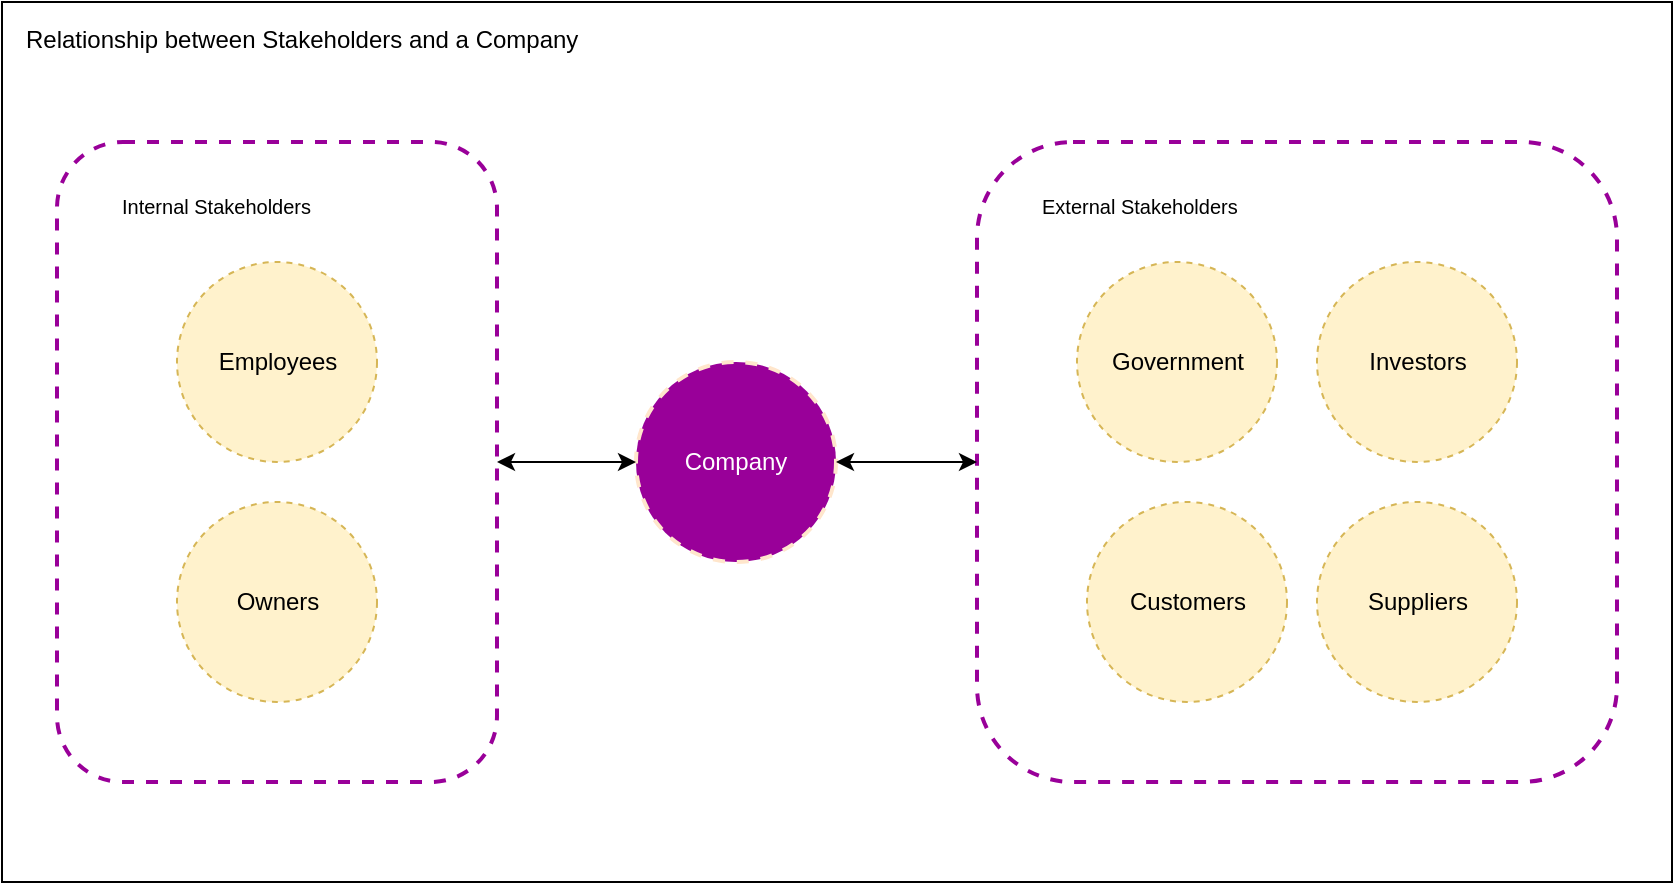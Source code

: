 <mxfile version="15.5.6" type="device" pages="2"><diagram id="EylPTH3F3e63Y9xqhvQi" name="stakeholders"><mxGraphModel dx="1296" dy="645" grid="1" gridSize="10" guides="1" tooltips="1" connect="1" arrows="1" fold="1" page="1" pageScale="1" pageWidth="850" pageHeight="1100" math="0" shadow="0"><root><mxCell id="0"/><mxCell id="1" parent="0"/><mxCell id="yzRopqfD6mVLgoIGxdNU-11" value="Relationship between Stakeholders and a Company" style="rounded=0;whiteSpace=wrap;html=1;fillColor=none;align=left;verticalAlign=top;spacingLeft=10;spacingTop=5;" vertex="1" parent="1"><mxGeometry x="8" y="10" width="835" height="440" as="geometry"/></mxCell><mxCell id="yzRopqfD6mVLgoIGxdNU-4" value="&lt;div&gt;External Stakeholders&lt;/div&gt;" style="rounded=1;whiteSpace=wrap;html=1;dashed=1;fontSize=10;strokeWidth=2;fillColor=none;verticalAlign=top;spacingLeft=30;align=left;spacingTop=20;strokeColor=#990099;" vertex="1" parent="1"><mxGeometry x="495.5" y="80" width="320" height="320" as="geometry"/></mxCell><mxCell id="yzRopqfD6mVLgoIGxdNU-2" value="&lt;div&gt;Internal Stakeholders&lt;/div&gt;" style="rounded=1;whiteSpace=wrap;html=1;dashed=1;fontSize=10;strokeWidth=2;fillColor=none;verticalAlign=top;spacingLeft=30;align=left;spacingTop=20;strokeColor=#990099;" vertex="1" parent="1"><mxGeometry x="35.5" y="80" width="220" height="320" as="geometry"/></mxCell><mxCell id="YjXlCQualCJ-po6Kj0oh-2" value="Government" style="ellipse;whiteSpace=wrap;html=1;aspect=fixed;fillColor=#fff2cc;strokeColor=#d6b656;dashed=1;" parent="1" vertex="1"><mxGeometry x="545.5" y="140" width="100" height="100" as="geometry"/></mxCell><mxCell id="YjXlCQualCJ-po6Kj0oh-3" value="Employees" style="ellipse;whiteSpace=wrap;html=1;aspect=fixed;fillColor=#fff2cc;strokeColor=#d6b656;dashed=1;" parent="1" vertex="1"><mxGeometry x="95.5" y="140" width="100" height="100" as="geometry"/></mxCell><mxCell id="YjXlCQualCJ-po6Kj0oh-4" value="Company" style="ellipse;whiteSpace=wrap;html=1;aspect=fixed;dashed=1;strokeColor=#FFE6CC;strokeWidth=2;fillColor=#990099;fontColor=#FFFFFF;" parent="1" vertex="1"><mxGeometry x="325" y="190" width="100" height="100" as="geometry"/></mxCell><mxCell id="YjXlCQualCJ-po6Kj0oh-5" value="Customers" style="ellipse;whiteSpace=wrap;html=1;aspect=fixed;fillColor=#fff2cc;strokeColor=#d6b656;dashed=1;" parent="1" vertex="1"><mxGeometry x="550.5" y="260" width="100" height="100" as="geometry"/></mxCell><mxCell id="YjXlCQualCJ-po6Kj0oh-6" value="Owners" style="ellipse;whiteSpace=wrap;html=1;aspect=fixed;fillColor=#fff2cc;strokeColor=#d6b656;dashed=1;" parent="1" vertex="1"><mxGeometry x="95.5" y="260" width="100" height="100" as="geometry"/></mxCell><mxCell id="yzRopqfD6mVLgoIGxdNU-5" value="Suppliers" style="ellipse;whiteSpace=wrap;html=1;aspect=fixed;fillColor=#fff2cc;strokeColor=#d6b656;dashed=1;" vertex="1" parent="1"><mxGeometry x="665.5" y="260" width="100" height="100" as="geometry"/></mxCell><mxCell id="yzRopqfD6mVLgoIGxdNU-6" value="Investors" style="ellipse;whiteSpace=wrap;html=1;aspect=fixed;fillColor=#fff2cc;strokeColor=#d6b656;dashed=1;" vertex="1" parent="1"><mxGeometry x="665.5" y="140" width="100" height="100" as="geometry"/></mxCell><mxCell id="yzRopqfD6mVLgoIGxdNU-9" value="" style="endArrow=classic;startArrow=classic;html=1;rounded=0;entryX=0;entryY=0.5;entryDx=0;entryDy=0;exitX=1;exitY=0.5;exitDx=0;exitDy=0;" edge="1" parent="1" source="YjXlCQualCJ-po6Kj0oh-4" target="yzRopqfD6mVLgoIGxdNU-4"><mxGeometry width="50" height="50" relative="1" as="geometry"><mxPoint x="453" y="280" as="sourcePoint"/><mxPoint x="503" y="230" as="targetPoint"/></mxGeometry></mxCell><mxCell id="yzRopqfD6mVLgoIGxdNU-10" value="" style="endArrow=classic;startArrow=classic;html=1;rounded=0;entryX=0;entryY=0.5;entryDx=0;entryDy=0;exitX=1;exitY=0.5;exitDx=0;exitDy=0;" edge="1" parent="1" source="yzRopqfD6mVLgoIGxdNU-2" target="YjXlCQualCJ-po6Kj0oh-4"><mxGeometry width="50" height="50" relative="1" as="geometry"><mxPoint x="253" y="240" as="sourcePoint"/><mxPoint x="503" y="230" as="targetPoint"/></mxGeometry></mxCell></root></mxGraphModel></diagram><diagram name="requirement-qualities" id="CLYQYcFOo10196Y-PU5l"><mxGraphModel dx="1296" dy="645" grid="1" gridSize="10" guides="1" tooltips="1" connect="1" arrows="1" fold="1" page="1" pageScale="1" pageWidth="850" pageHeight="1100" math="0" shadow="0"><root><mxCell id="T0Hli-hXQ171Mq6xGhEn-0"/><mxCell id="T0Hli-hXQ171Mq6xGhEn-1" parent="T0Hli-hXQ171Mq6xGhEn-0"/><mxCell id="T0Hli-hXQ171Mq6xGhEn-2" value="Qualities of a Requirement" style="rounded=0;whiteSpace=wrap;html=1;fillColor=none;align=left;verticalAlign=top;spacingLeft=10;spacingTop=5;strokeColor=#990099;" vertex="1" parent="T0Hli-hXQ171Mq6xGhEn-1"><mxGeometry width="850" height="580" as="geometry"/></mxCell><mxCell id="HcWaO2P_gdcpcTcgFcb8-9" value="" style="ellipse;whiteSpace=wrap;html=1;aspect=fixed;strokeColor=#252129;fillColor=none;align=left;verticalAlign=top;dashed=1;" vertex="1" parent="T0Hli-hXQ171Mq6xGhEn-1"><mxGeometry x="165" y="30" width="520" height="520" as="geometry"/></mxCell><mxCell id="T0Hli-hXQ171Mq6xGhEn-5" value="Testable" style="ellipse;whiteSpace=wrap;html=1;aspect=fixed;fillColor=#fff2cc;strokeColor=#d6b656;dashed=1;" vertex="1" parent="T0Hli-hXQ171Mq6xGhEn-1"><mxGeometry x="375" y="90" width="100" height="100" as="geometry"/></mxCell><mxCell id="T0Hli-hXQ171Mq6xGhEn-6" value="&lt;div&gt;Uniquely&lt;/div&gt;&lt;div&gt;Identified&lt;br&gt;&lt;/div&gt;" style="ellipse;whiteSpace=wrap;html=1;aspect=fixed;fillColor=#fff2cc;strokeColor=#d6b656;dashed=1;" vertex="1" parent="T0Hli-hXQ171Mq6xGhEn-1"><mxGeometry x="225" y="170" width="100" height="100" as="geometry"/></mxCell><mxCell id="HcWaO2P_gdcpcTcgFcb8-1" style="edgeStyle=orthogonalEdgeStyle;rounded=0;orthogonalLoop=1;jettySize=auto;html=1;" edge="1" parent="T0Hli-hXQ171Mq6xGhEn-1" source="T0Hli-hXQ171Mq6xGhEn-7" target="T0Hli-hXQ171Mq6xGhEn-5"><mxGeometry relative="1" as="geometry"/></mxCell><mxCell id="HcWaO2P_gdcpcTcgFcb8-2" style="edgeStyle=orthogonalEdgeStyle;rounded=0;orthogonalLoop=1;jettySize=auto;html=1;" edge="1" parent="T0Hli-hXQ171Mq6xGhEn-1" source="T0Hli-hXQ171Mq6xGhEn-7" target="T0Hli-hXQ171Mq6xGhEn-11"><mxGeometry relative="1" as="geometry"/></mxCell><mxCell id="HcWaO2P_gdcpcTcgFcb8-10" style="edgeStyle=orthogonalEdgeStyle;rounded=0;orthogonalLoop=1;jettySize=auto;html=1;entryX=0;entryY=0.5;entryDx=0;entryDy=0;" edge="1" parent="T0Hli-hXQ171Mq6xGhEn-1" source="T0Hli-hXQ171Mq6xGhEn-7" target="T0Hli-hXQ171Mq6xGhEn-8"><mxGeometry relative="1" as="geometry"/></mxCell><mxCell id="HcWaO2P_gdcpcTcgFcb8-11" style="edgeStyle=orthogonalEdgeStyle;rounded=0;orthogonalLoop=1;jettySize=auto;html=1;" edge="1" parent="T0Hli-hXQ171Mq6xGhEn-1" source="T0Hli-hXQ171Mq6xGhEn-7" target="T0Hli-hXQ171Mq6xGhEn-10"><mxGeometry relative="1" as="geometry"/></mxCell><mxCell id="HcWaO2P_gdcpcTcgFcb8-12" style="edgeStyle=orthogonalEdgeStyle;rounded=0;orthogonalLoop=1;jettySize=auto;html=1;" edge="1" parent="T0Hli-hXQ171Mq6xGhEn-1" source="T0Hli-hXQ171Mq6xGhEn-7" target="T0Hli-hXQ171Mq6xGhEn-6"><mxGeometry relative="1" as="geometry"/></mxCell><mxCell id="HcWaO2P_gdcpcTcgFcb8-13" style="edgeStyle=orthogonalEdgeStyle;rounded=0;orthogonalLoop=1;jettySize=auto;html=1;entryX=1;entryY=0.5;entryDx=0;entryDy=0;" edge="1" parent="T0Hli-hXQ171Mq6xGhEn-1" source="T0Hli-hXQ171Mq6xGhEn-7" target="T0Hli-hXQ171Mq6xGhEn-9"><mxGeometry relative="1" as="geometry"/></mxCell><mxCell id="T0Hli-hXQ171Mq6xGhEn-7" value="Requirement" style="ellipse;whiteSpace=wrap;html=1;aspect=fixed;dashed=1;strokeColor=#FFE6CC;strokeWidth=2;fillColor=#990099;fontColor=#FFFFFF;" vertex="1" parent="T0Hli-hXQ171Mq6xGhEn-1"><mxGeometry x="375" y="240" width="100" height="100" as="geometry"/></mxCell><mxCell id="T0Hli-hXQ171Mq6xGhEn-8" value="Atomic" style="ellipse;whiteSpace=wrap;html=1;aspect=fixed;fillColor=#fff2cc;strokeColor=#d6b656;dashed=1;" vertex="1" parent="T0Hli-hXQ171Mq6xGhEn-1"><mxGeometry x="525" y="170" width="100" height="100" as="geometry"/></mxCell><mxCell id="T0Hli-hXQ171Mq6xGhEn-9" value="Complete" style="ellipse;whiteSpace=wrap;html=1;aspect=fixed;fillColor=#fff2cc;strokeColor=#d6b656;dashed=1;" vertex="1" parent="T0Hli-hXQ171Mq6xGhEn-1"><mxGeometry x="225" y="310" width="100" height="100" as="geometry"/></mxCell><mxCell id="T0Hli-hXQ171Mq6xGhEn-10" value="&lt;div&gt;Consistent and&lt;/div&gt;&lt;div&gt;Unambiguous&lt;br&gt;&lt;/div&gt;" style="ellipse;whiteSpace=wrap;html=1;aspect=fixed;fillColor=#fff2cc;strokeColor=#d6b656;dashed=1;" vertex="1" parent="T0Hli-hXQ171Mq6xGhEn-1"><mxGeometry x="525" y="310" width="100" height="100" as="geometry"/></mxCell><mxCell id="T0Hli-hXQ171Mq6xGhEn-11" value="Traceable" style="ellipse;whiteSpace=wrap;html=1;aspect=fixed;fillColor=#fff2cc;strokeColor=#d6b656;dashed=1;" vertex="1" parent="T0Hli-hXQ171Mq6xGhEn-1"><mxGeometry x="375" y="390" width="100" height="100" as="geometry"/></mxCell></root></mxGraphModel></diagram></mxfile>